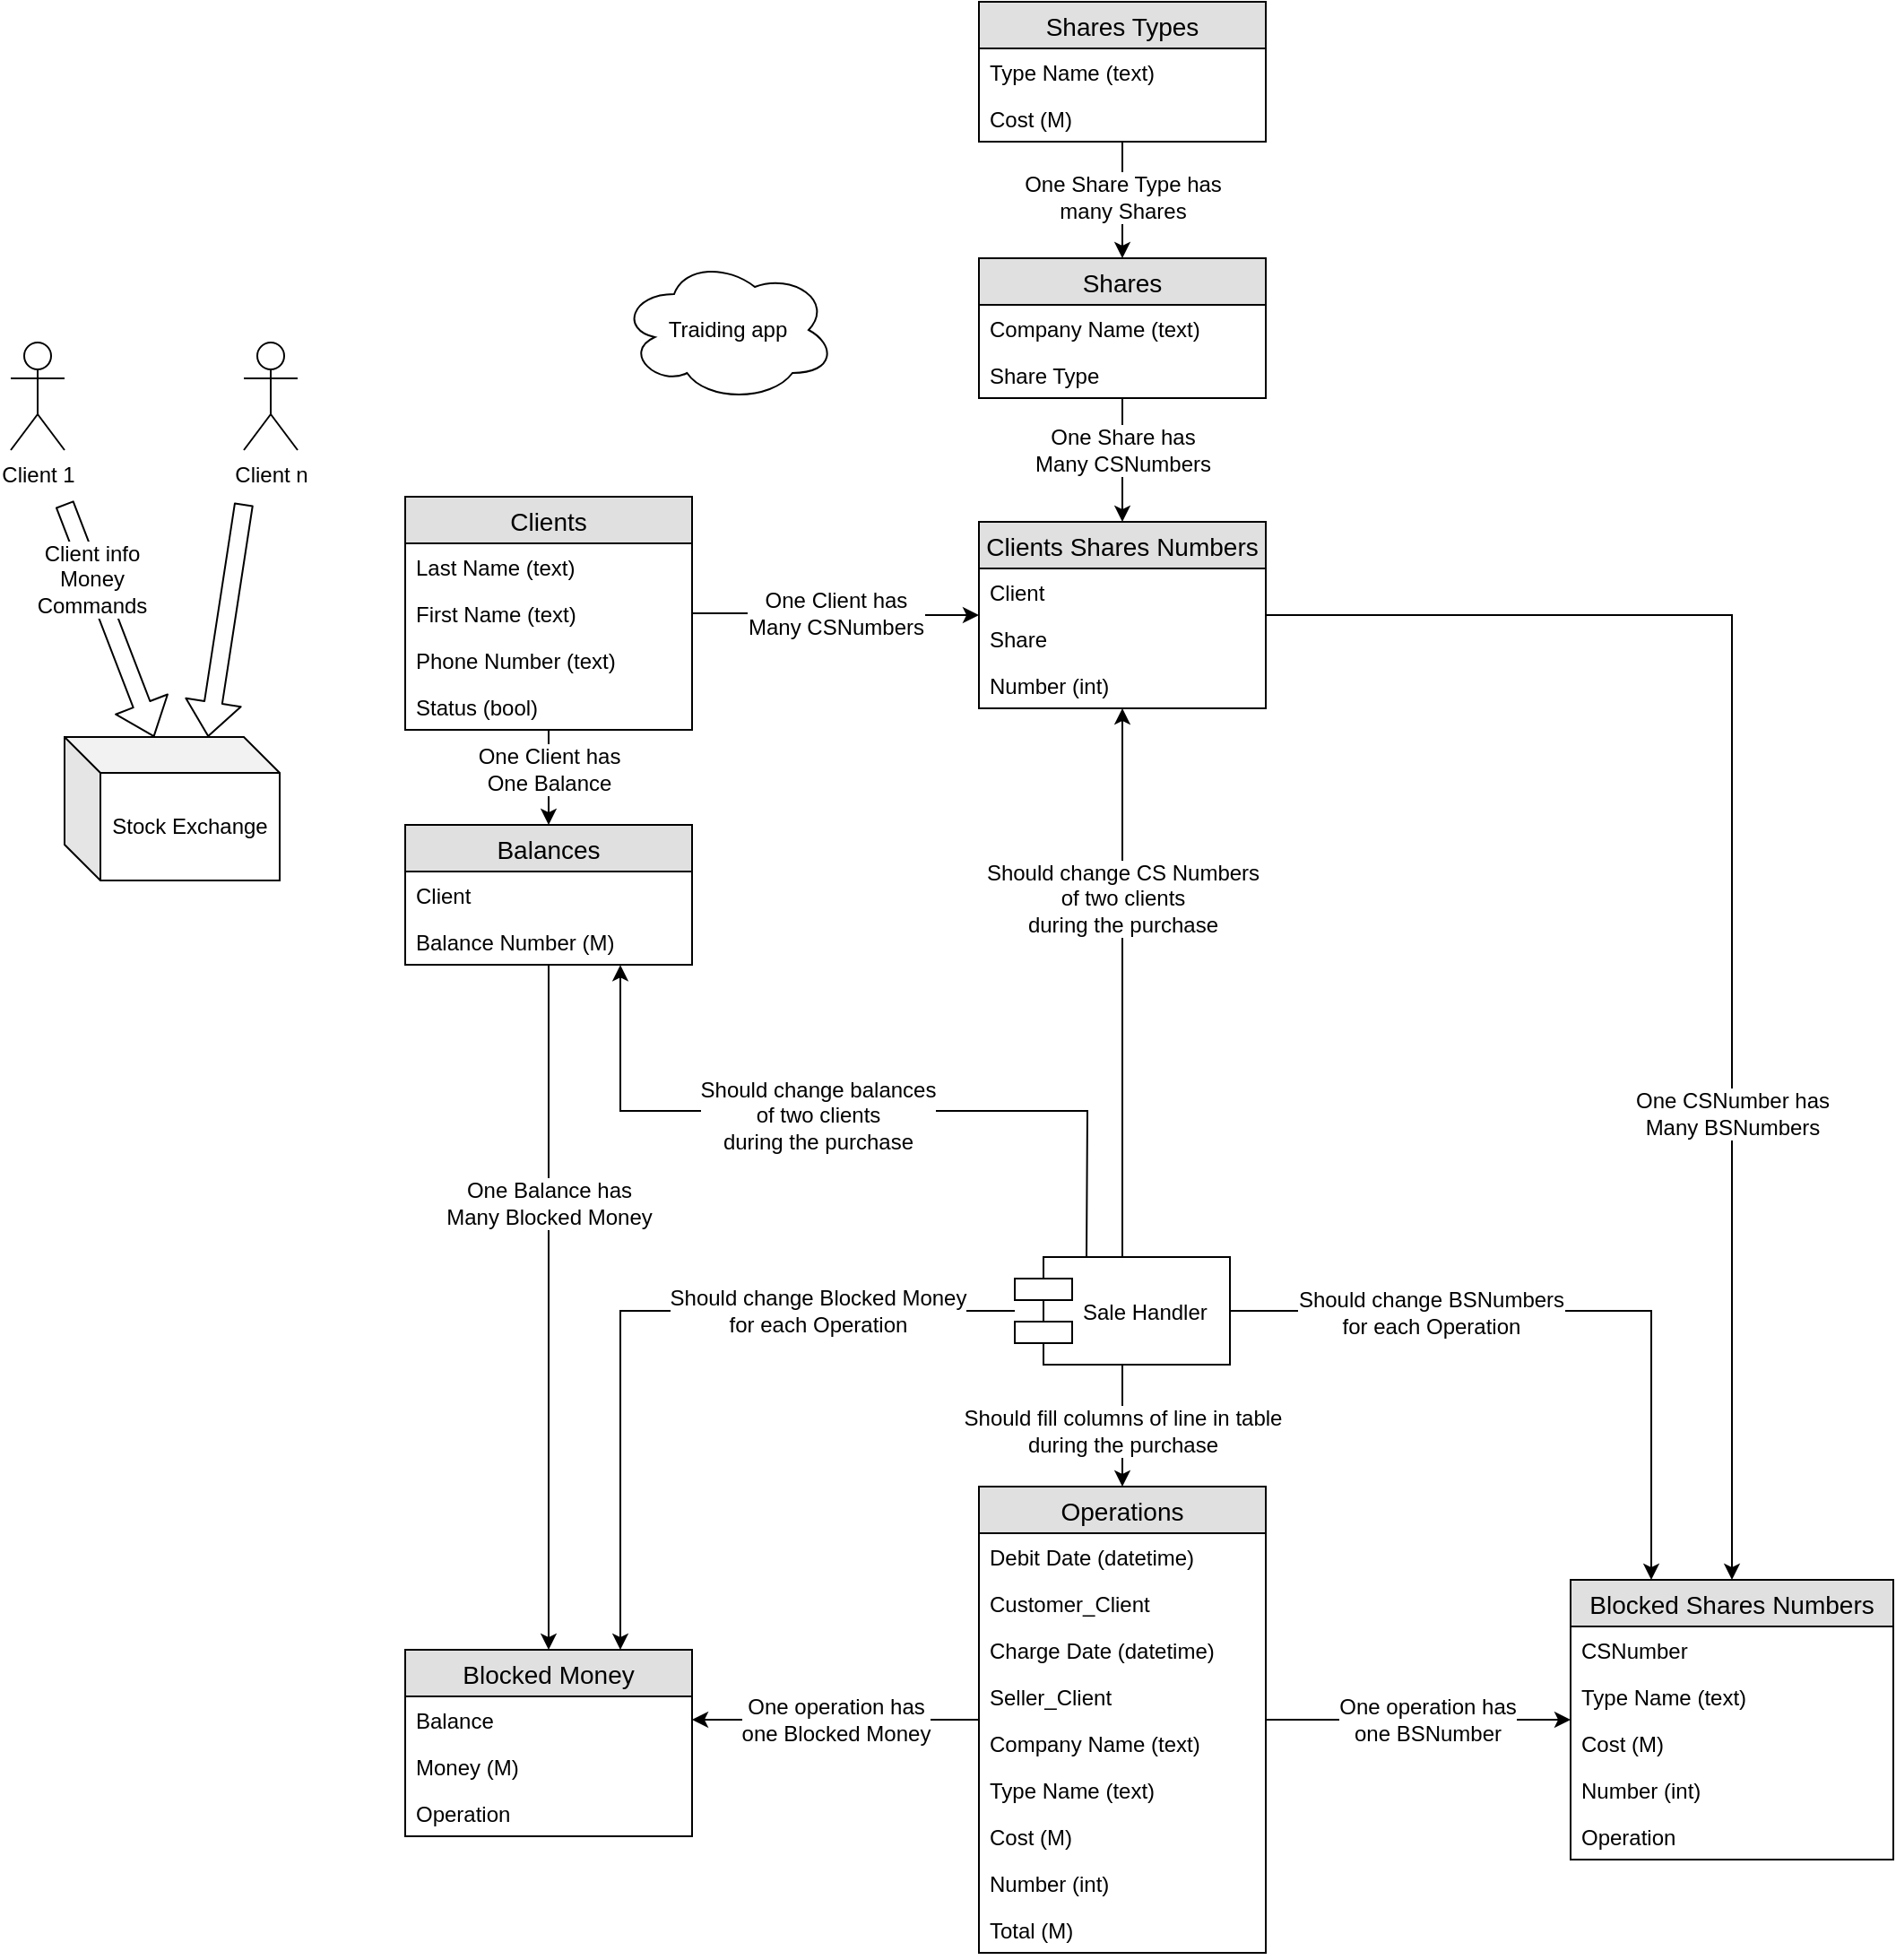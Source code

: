 <mxfile version="11.1.4" type="device"><diagram id="7F8-zEKt0B5sAVFYZIra" name="Страница 1"><mxGraphModel dx="985" dy="636" grid="1" gridSize="10" guides="1" tooltips="1" connect="1" arrows="1" fold="1" page="1" pageScale="1" pageWidth="827" pageHeight="1169" math="0" shadow="0"><root><mxCell id="0"/><mxCell id="1" parent="0"/><mxCell id="075Dc6EcmMVxBNMWxFbV-1" value="Stock Exchange" style="shape=cube;whiteSpace=wrap;html=1;boundedLbl=1;backgroundOutline=1;darkOpacity=0.05;darkOpacity2=0.1;" vertex="1" parent="1"><mxGeometry x="50" y="450" width="120" height="80" as="geometry"/></mxCell><mxCell id="075Dc6EcmMVxBNMWxFbV-2" value="&lt;div&gt;Client 1&lt;/div&gt;" style="shape=umlActor;verticalLabelPosition=bottom;labelBackgroundColor=#ffffff;verticalAlign=top;html=1;outlineConnect=0;" vertex="1" parent="1"><mxGeometry x="20" y="230" width="30" height="60" as="geometry"/></mxCell><mxCell id="075Dc6EcmMVxBNMWxFbV-3" value="Client n" style="shape=umlActor;verticalLabelPosition=bottom;labelBackgroundColor=#ffffff;verticalAlign=top;html=1;outlineConnect=0;" vertex="1" parent="1"><mxGeometry x="150" y="230" width="30" height="60" as="geometry"/></mxCell><mxCell id="075Dc6EcmMVxBNMWxFbV-4" value="" style="shape=flexArrow;endArrow=classic;html=1;entryX=0;entryY=0;entryDx=50;entryDy=0;entryPerimeter=0;" edge="1" parent="1" target="075Dc6EcmMVxBNMWxFbV-1"><mxGeometry width="50" height="50" relative="1" as="geometry"><mxPoint x="50" y="320" as="sourcePoint"/><mxPoint x="125" y="310" as="targetPoint"/></mxGeometry></mxCell><mxCell id="075Dc6EcmMVxBNMWxFbV-57" value="&lt;div&gt;Client info&lt;/div&gt;&lt;div&gt;Money&lt;/div&gt;&lt;div&gt;Commands&lt;br&gt;&lt;/div&gt;" style="text;html=1;resizable=0;points=[];align=center;verticalAlign=middle;labelBackgroundColor=#ffffff;" vertex="1" connectable="0" parent="075Dc6EcmMVxBNMWxFbV-4"><mxGeometry x="-0.36" y="-1" relative="1" as="geometry"><mxPoint as="offset"/></mxGeometry></mxCell><mxCell id="075Dc6EcmMVxBNMWxFbV-7" value="" style="shape=flexArrow;endArrow=classic;html=1;entryX=0.667;entryY=0;entryDx=0;entryDy=0;entryPerimeter=0;" edge="1" parent="1" target="075Dc6EcmMVxBNMWxFbV-1"><mxGeometry width="50" height="50" relative="1" as="geometry"><mxPoint x="150" y="320" as="sourcePoint"/><mxPoint x="250" y="360" as="targetPoint"/></mxGeometry></mxCell><mxCell id="075Dc6EcmMVxBNMWxFbV-9" value="&lt;div&gt;Traiding app&lt;/div&gt;" style="ellipse;shape=cloud;whiteSpace=wrap;html=1;" vertex="1" parent="1"><mxGeometry x="360" y="183" width="120" height="80" as="geometry"/></mxCell><mxCell id="075Dc6EcmMVxBNMWxFbV-19" style="edgeStyle=orthogonalEdgeStyle;rounded=0;orthogonalLoop=1;jettySize=auto;html=1;entryX=0.5;entryY=0;entryDx=0;entryDy=0;" edge="1" parent="1" source="075Dc6EcmMVxBNMWxFbV-10" target="075Dc6EcmMVxBNMWxFbV-15"><mxGeometry relative="1" as="geometry"/></mxCell><mxCell id="075Dc6EcmMVxBNMWxFbV-60" value="&lt;div&gt;One Client has &lt;br&gt;&lt;/div&gt;&lt;div&gt;One Balance&lt;/div&gt;" style="text;html=1;resizable=0;points=[];align=center;verticalAlign=middle;labelBackgroundColor=#ffffff;" vertex="1" connectable="0" parent="075Dc6EcmMVxBNMWxFbV-19"><mxGeometry x="-0.256" y="-1" relative="1" as="geometry"><mxPoint x="1" y="2" as="offset"/></mxGeometry></mxCell><mxCell id="075Dc6EcmMVxBNMWxFbV-25" style="edgeStyle=orthogonalEdgeStyle;rounded=0;orthogonalLoop=1;jettySize=auto;html=1;" edge="1" parent="1" source="075Dc6EcmMVxBNMWxFbV-10" target="075Dc6EcmMVxBNMWxFbV-20"><mxGeometry relative="1" as="geometry"/></mxCell><mxCell id="075Dc6EcmMVxBNMWxFbV-62" value="&lt;div&gt;One Client has &lt;br&gt;&lt;/div&gt;&lt;div&gt;Many CSNumbers&lt;/div&gt;" style="text;html=1;resizable=0;points=[];align=center;verticalAlign=middle;labelBackgroundColor=#ffffff;" vertex="1" connectable="0" parent="075Dc6EcmMVxBNMWxFbV-25"><mxGeometry x="-0.708" y="-1" relative="1" as="geometry"><mxPoint x="56.5" y="-1" as="offset"/></mxGeometry></mxCell><mxCell id="075Dc6EcmMVxBNMWxFbV-10" value="Clients" style="swimlane;fontStyle=0;childLayout=stackLayout;horizontal=1;startSize=26;fillColor=#e0e0e0;horizontalStack=0;resizeParent=1;resizeParentMax=0;resizeLast=0;collapsible=1;marginBottom=0;swimlaneFillColor=#ffffff;align=center;fontSize=14;" vertex="1" parent="1"><mxGeometry x="240" y="316" width="160" height="130" as="geometry"/></mxCell><mxCell id="075Dc6EcmMVxBNMWxFbV-11" value="Last Name (text)" style="text;strokeColor=none;fillColor=none;spacingLeft=4;spacingRight=4;overflow=hidden;rotatable=0;points=[[0,0.5],[1,0.5]];portConstraint=eastwest;fontSize=12;" vertex="1" parent="075Dc6EcmMVxBNMWxFbV-10"><mxGeometry y="26" width="160" height="26" as="geometry"/></mxCell><mxCell id="075Dc6EcmMVxBNMWxFbV-12" value="First Name (text)" style="text;strokeColor=none;fillColor=none;spacingLeft=4;spacingRight=4;overflow=hidden;rotatable=0;points=[[0,0.5],[1,0.5]];portConstraint=eastwest;fontSize=12;" vertex="1" parent="075Dc6EcmMVxBNMWxFbV-10"><mxGeometry y="52" width="160" height="26" as="geometry"/></mxCell><mxCell id="075Dc6EcmMVxBNMWxFbV-13" value="Phone Number (text)" style="text;strokeColor=none;fillColor=none;spacingLeft=4;spacingRight=4;overflow=hidden;rotatable=0;points=[[0,0.5],[1,0.5]];portConstraint=eastwest;fontSize=12;" vertex="1" parent="075Dc6EcmMVxBNMWxFbV-10"><mxGeometry y="78" width="160" height="26" as="geometry"/></mxCell><mxCell id="075Dc6EcmMVxBNMWxFbV-96" value="Status (bool)" style="text;strokeColor=none;fillColor=none;spacingLeft=4;spacingRight=4;overflow=hidden;rotatable=0;points=[[0,0.5],[1,0.5]];portConstraint=eastwest;fontSize=12;" vertex="1" parent="075Dc6EcmMVxBNMWxFbV-10"><mxGeometry y="104" width="160" height="26" as="geometry"/></mxCell><mxCell id="075Dc6EcmMVxBNMWxFbV-94" style="edgeStyle=orthogonalEdgeStyle;rounded=0;orthogonalLoop=1;jettySize=auto;html=1;entryX=0.5;entryY=0;entryDx=0;entryDy=0;" edge="1" parent="1" source="075Dc6EcmMVxBNMWxFbV-15" target="075Dc6EcmMVxBNMWxFbV-64"><mxGeometry relative="1" as="geometry"/></mxCell><mxCell id="075Dc6EcmMVxBNMWxFbV-95" value="&lt;div&gt;One Balance has&lt;/div&gt;&lt;div&gt;Many Blocked Money&lt;br&gt;&lt;/div&gt;" style="text;html=1;resizable=0;points=[];align=center;verticalAlign=middle;labelBackgroundColor=#ffffff;" vertex="1" connectable="0" parent="075Dc6EcmMVxBNMWxFbV-94"><mxGeometry x="-0.244" y="-1" relative="1" as="geometry"><mxPoint x="1" y="-12" as="offset"/></mxGeometry></mxCell><mxCell id="075Dc6EcmMVxBNMWxFbV-15" value="Balances" style="swimlane;fontStyle=0;childLayout=stackLayout;horizontal=1;startSize=26;fillColor=#e0e0e0;horizontalStack=0;resizeParent=1;resizeParentMax=0;resizeLast=0;collapsible=1;marginBottom=0;swimlaneFillColor=#ffffff;align=center;fontSize=14;" vertex="1" parent="1"><mxGeometry x="240" y="499" width="160" height="78" as="geometry"/></mxCell><mxCell id="075Dc6EcmMVxBNMWxFbV-16" value="Client" style="text;strokeColor=none;fillColor=none;spacingLeft=4;spacingRight=4;overflow=hidden;rotatable=0;points=[[0,0.5],[1,0.5]];portConstraint=eastwest;fontSize=12;" vertex="1" parent="075Dc6EcmMVxBNMWxFbV-15"><mxGeometry y="26" width="160" height="26" as="geometry"/></mxCell><mxCell id="075Dc6EcmMVxBNMWxFbV-17" value="Balance Number (M)" style="text;strokeColor=none;fillColor=none;spacingLeft=4;spacingRight=4;overflow=hidden;rotatable=0;points=[[0,0.5],[1,0.5]];portConstraint=eastwest;fontSize=12;" vertex="1" parent="075Dc6EcmMVxBNMWxFbV-15"><mxGeometry y="52" width="160" height="26" as="geometry"/></mxCell><mxCell id="075Dc6EcmMVxBNMWxFbV-87" style="edgeStyle=orthogonalEdgeStyle;rounded=0;orthogonalLoop=1;jettySize=auto;html=1;" edge="1" parent="1" source="075Dc6EcmMVxBNMWxFbV-20" target="075Dc6EcmMVxBNMWxFbV-75"><mxGeometry relative="1" as="geometry"/></mxCell><mxCell id="075Dc6EcmMVxBNMWxFbV-91" value="&lt;div&gt;One CSNumber has&lt;/div&gt;&lt;div&gt;Many BSNumbers&lt;/div&gt;" style="text;html=1;resizable=0;points=[];align=center;verticalAlign=middle;labelBackgroundColor=#ffffff;" vertex="1" connectable="0" parent="075Dc6EcmMVxBNMWxFbV-87"><mxGeometry x="-0.078" y="1" relative="1" as="geometry"><mxPoint x="-1" y="169.5" as="offset"/></mxGeometry></mxCell><mxCell id="075Dc6EcmMVxBNMWxFbV-20" value="Clients Shares Numbers" style="swimlane;fontStyle=0;childLayout=stackLayout;horizontal=1;startSize=26;fillColor=#e0e0e0;horizontalStack=0;resizeParent=1;resizeParentMax=0;resizeLast=0;collapsible=1;marginBottom=0;swimlaneFillColor=#ffffff;align=center;fontSize=14;" vertex="1" parent="1"><mxGeometry x="560" y="330" width="160" height="104" as="geometry"/></mxCell><mxCell id="075Dc6EcmMVxBNMWxFbV-21" value="Client" style="text;strokeColor=none;fillColor=none;spacingLeft=4;spacingRight=4;overflow=hidden;rotatable=0;points=[[0,0.5],[1,0.5]];portConstraint=eastwest;fontSize=12;" vertex="1" parent="075Dc6EcmMVxBNMWxFbV-20"><mxGeometry y="26" width="160" height="26" as="geometry"/></mxCell><mxCell id="075Dc6EcmMVxBNMWxFbV-22" value="Share" style="text;strokeColor=none;fillColor=none;spacingLeft=4;spacingRight=4;overflow=hidden;rotatable=0;points=[[0,0.5],[1,0.5]];portConstraint=eastwest;fontSize=12;" vertex="1" parent="075Dc6EcmMVxBNMWxFbV-20"><mxGeometry y="52" width="160" height="26" as="geometry"/></mxCell><mxCell id="075Dc6EcmMVxBNMWxFbV-23" value="Number (int)" style="text;strokeColor=none;fillColor=none;spacingLeft=4;spacingRight=4;overflow=hidden;rotatable=0;points=[[0,0.5],[1,0.5]];portConstraint=eastwest;fontSize=12;" vertex="1" parent="075Dc6EcmMVxBNMWxFbV-20"><mxGeometry y="78" width="160" height="26" as="geometry"/></mxCell><mxCell id="075Dc6EcmMVxBNMWxFbV-35" style="edgeStyle=orthogonalEdgeStyle;rounded=0;orthogonalLoop=1;jettySize=auto;html=1;" edge="1" parent="1" source="075Dc6EcmMVxBNMWxFbV-26" target="075Dc6EcmMVxBNMWxFbV-20"><mxGeometry relative="1" as="geometry"/></mxCell><mxCell id="075Dc6EcmMVxBNMWxFbV-63" value="&lt;div&gt;One Share has &lt;br&gt;&lt;/div&gt;&lt;div&gt;Many CSNumbers&lt;br&gt;&lt;/div&gt;" style="text;html=1;resizable=0;points=[];align=center;verticalAlign=middle;labelBackgroundColor=#ffffff;" vertex="1" connectable="0" parent="075Dc6EcmMVxBNMWxFbV-35"><mxGeometry x="0.286" y="-1" relative="1" as="geometry"><mxPoint x="1" y="-16" as="offset"/></mxGeometry></mxCell><mxCell id="075Dc6EcmMVxBNMWxFbV-26" value="Shares" style="swimlane;fontStyle=0;childLayout=stackLayout;horizontal=1;startSize=26;fillColor=#e0e0e0;horizontalStack=0;resizeParent=1;resizeParentMax=0;resizeLast=0;collapsible=1;marginBottom=0;swimlaneFillColor=#ffffff;align=center;fontSize=14;" vertex="1" parent="1"><mxGeometry x="560" y="183" width="160" height="78" as="geometry"/></mxCell><mxCell id="075Dc6EcmMVxBNMWxFbV-27" value="Company Name (text)" style="text;strokeColor=none;fillColor=none;spacingLeft=4;spacingRight=4;overflow=hidden;rotatable=0;points=[[0,0.5],[1,0.5]];portConstraint=eastwest;fontSize=12;" vertex="1" parent="075Dc6EcmMVxBNMWxFbV-26"><mxGeometry y="26" width="160" height="26" as="geometry"/></mxCell><mxCell id="075Dc6EcmMVxBNMWxFbV-28" value="Share Type" style="text;strokeColor=none;fillColor=none;spacingLeft=4;spacingRight=4;overflow=hidden;rotatable=0;points=[[0,0.5],[1,0.5]];portConstraint=eastwest;fontSize=12;" vertex="1" parent="075Dc6EcmMVxBNMWxFbV-26"><mxGeometry y="52" width="160" height="26" as="geometry"/></mxCell><mxCell id="075Dc6EcmMVxBNMWxFbV-34" style="edgeStyle=orthogonalEdgeStyle;rounded=0;orthogonalLoop=1;jettySize=auto;html=1;" edge="1" parent="1" source="075Dc6EcmMVxBNMWxFbV-30" target="075Dc6EcmMVxBNMWxFbV-26"><mxGeometry relative="1" as="geometry"/></mxCell><mxCell id="075Dc6EcmMVxBNMWxFbV-58" value="&lt;div&gt;One Share Type has &lt;br&gt;&lt;/div&gt;&lt;div&gt;many Shares&lt;/div&gt;" style="text;html=1;resizable=0;points=[];align=center;verticalAlign=middle;labelBackgroundColor=#ffffff;" vertex="1" connectable="0" parent="075Dc6EcmMVxBNMWxFbV-34"><mxGeometry x="0.306" y="-2" relative="1" as="geometry"><mxPoint x="2" y="-11.5" as="offset"/></mxGeometry></mxCell><mxCell id="075Dc6EcmMVxBNMWxFbV-30" value="Shares Types" style="swimlane;fontStyle=0;childLayout=stackLayout;horizontal=1;startSize=26;fillColor=#e0e0e0;horizontalStack=0;resizeParent=1;resizeParentMax=0;resizeLast=0;collapsible=1;marginBottom=0;swimlaneFillColor=#ffffff;align=center;fontSize=14;" vertex="1" parent="1"><mxGeometry x="560" y="40" width="160" height="78" as="geometry"/></mxCell><mxCell id="075Dc6EcmMVxBNMWxFbV-31" value="Type Name (text)" style="text;strokeColor=none;fillColor=none;spacingLeft=4;spacingRight=4;overflow=hidden;rotatable=0;points=[[0,0.5],[1,0.5]];portConstraint=eastwest;fontSize=12;" vertex="1" parent="075Dc6EcmMVxBNMWxFbV-30"><mxGeometry y="26" width="160" height="26" as="geometry"/></mxCell><mxCell id="075Dc6EcmMVxBNMWxFbV-32" value="Cost (M)" style="text;strokeColor=none;fillColor=none;spacingLeft=4;spacingRight=4;overflow=hidden;rotatable=0;points=[[0,0.5],[1,0.5]];portConstraint=eastwest;fontSize=12;" vertex="1" parent="075Dc6EcmMVxBNMWxFbV-30"><mxGeometry y="52" width="160" height="26" as="geometry"/></mxCell><mxCell id="075Dc6EcmMVxBNMWxFbV-37" style="edgeStyle=orthogonalEdgeStyle;rounded=0;orthogonalLoop=1;jettySize=auto;html=1;entryX=0.75;entryY=1.006;entryDx=0;entryDy=0;entryPerimeter=0;" edge="1" parent="1" target="075Dc6EcmMVxBNMWxFbV-17"><mxGeometry relative="1" as="geometry"><mxPoint x="620" y="740" as="sourcePoint"/></mxGeometry></mxCell><mxCell id="075Dc6EcmMVxBNMWxFbV-59" value="&lt;div&gt;Should change balances &lt;br&gt;&lt;/div&gt;&lt;div&gt;of two clients&lt;br&gt;&lt;/div&gt;&lt;div&gt;during the purchase&lt;br&gt;&lt;/div&gt;" style="text;html=1;resizable=0;points=[];align=center;verticalAlign=middle;labelBackgroundColor=#ffffff;" vertex="1" connectable="0" parent="075Dc6EcmMVxBNMWxFbV-37"><mxGeometry x="0.156" y="-1" relative="1" as="geometry"><mxPoint x="12.5" y="3" as="offset"/></mxGeometry></mxCell><mxCell id="075Dc6EcmMVxBNMWxFbV-38" style="edgeStyle=orthogonalEdgeStyle;rounded=0;orthogonalLoop=1;jettySize=auto;html=1;" edge="1" parent="1" source="075Dc6EcmMVxBNMWxFbV-36" target="075Dc6EcmMVxBNMWxFbV-20"><mxGeometry relative="1" as="geometry"/></mxCell><mxCell id="075Dc6EcmMVxBNMWxFbV-90" value="&lt;div&gt;Should change CS Numbers &lt;br&gt;&lt;/div&gt;&lt;div&gt;of two clients&lt;br&gt;&lt;/div&gt;&lt;div&gt;during the purchase&lt;br&gt;&lt;/div&gt;" style="text;html=1;resizable=0;points=[];align=center;verticalAlign=middle;labelBackgroundColor=#ffffff;" vertex="1" connectable="0" parent="075Dc6EcmMVxBNMWxFbV-38"><mxGeometry x="0.789" y="-1" relative="1" as="geometry"><mxPoint x="-1" y="73.5" as="offset"/></mxGeometry></mxCell><mxCell id="075Dc6EcmMVxBNMWxFbV-43" style="edgeStyle=orthogonalEdgeStyle;rounded=0;orthogonalLoop=1;jettySize=auto;html=1;" edge="1" parent="1" source="075Dc6EcmMVxBNMWxFbV-36" target="075Dc6EcmMVxBNMWxFbV-39"><mxGeometry relative="1" as="geometry"/></mxCell><mxCell id="075Dc6EcmMVxBNMWxFbV-56" value="&lt;div&gt;Should fill columns of line in table &lt;br&gt;&lt;/div&gt;&lt;div&gt;during the purchase&lt;/div&gt;" style="text;html=1;resizable=0;points=[];align=center;verticalAlign=middle;labelBackgroundColor=#ffffff;" vertex="1" connectable="0" parent="075Dc6EcmMVxBNMWxFbV-43"><mxGeometry x="-0.197" y="-1" relative="1" as="geometry"><mxPoint x="1" y="9" as="offset"/></mxGeometry></mxCell><mxCell id="075Dc6EcmMVxBNMWxFbV-71" style="edgeStyle=orthogonalEdgeStyle;rounded=0;orthogonalLoop=1;jettySize=auto;html=1;entryX=0.75;entryY=0;entryDx=0;entryDy=0;" edge="1" parent="1" source="075Dc6EcmMVxBNMWxFbV-36" target="075Dc6EcmMVxBNMWxFbV-64"><mxGeometry relative="1" as="geometry"><mxPoint x="380" y="929" as="targetPoint"/></mxGeometry></mxCell><mxCell id="075Dc6EcmMVxBNMWxFbV-73" value="&lt;div&gt;Should change Blocked Money&lt;/div&gt;&lt;div&gt;for each Operation&lt;br&gt;&lt;/div&gt;" style="text;html=1;resizable=0;points=[];align=center;verticalAlign=middle;labelBackgroundColor=#ffffff;" vertex="1" connectable="0" parent="075Dc6EcmMVxBNMWxFbV-71"><mxGeometry x="-0.299" y="1" relative="1" as="geometry"><mxPoint x="33.5" y="-1" as="offset"/></mxGeometry></mxCell><mxCell id="075Dc6EcmMVxBNMWxFbV-88" style="edgeStyle=orthogonalEdgeStyle;rounded=0;orthogonalLoop=1;jettySize=auto;html=1;entryX=0.25;entryY=0;entryDx=0;entryDy=0;" edge="1" parent="1" source="075Dc6EcmMVxBNMWxFbV-36" target="075Dc6EcmMVxBNMWxFbV-75"><mxGeometry relative="1" as="geometry"/></mxCell><mxCell id="075Dc6EcmMVxBNMWxFbV-89" value="&lt;div&gt;Should change BSNumbers&lt;br&gt;&lt;/div&gt;&lt;div&gt;for each Operation&lt;br&gt;&lt;/div&gt;" style="text;html=1;resizable=0;points=[];align=center;verticalAlign=middle;labelBackgroundColor=#ffffff;" vertex="1" connectable="0" parent="075Dc6EcmMVxBNMWxFbV-88"><mxGeometry x="-0.334" y="1" relative="1" as="geometry"><mxPoint x="-16.5" y="1.5" as="offset"/></mxGeometry></mxCell><mxCell id="075Dc6EcmMVxBNMWxFbV-36" value="Sale Handler" style="shape=component;align=left;spacingLeft=36;" vertex="1" parent="1"><mxGeometry x="580" y="740" width="120" height="60" as="geometry"/></mxCell><mxCell id="075Dc6EcmMVxBNMWxFbV-70" style="edgeStyle=orthogonalEdgeStyle;rounded=0;orthogonalLoop=1;jettySize=auto;html=1;entryX=1;entryY=0.5;entryDx=0;entryDy=0;" edge="1" parent="1" source="075Dc6EcmMVxBNMWxFbV-39" target="075Dc6EcmMVxBNMWxFbV-65"><mxGeometry relative="1" as="geometry"/></mxCell><mxCell id="075Dc6EcmMVxBNMWxFbV-92" value="&lt;div&gt;One operation has&lt;/div&gt;&lt;div&gt;one Blocked Money&lt;br&gt;&lt;/div&gt;" style="text;html=1;resizable=0;points=[];align=center;verticalAlign=middle;labelBackgroundColor=#ffffff;" vertex="1" connectable="0" parent="075Dc6EcmMVxBNMWxFbV-70"><mxGeometry x="0.229" relative="1" as="geometry"><mxPoint x="18.5" as="offset"/></mxGeometry></mxCell><mxCell id="075Dc6EcmMVxBNMWxFbV-86" style="edgeStyle=orthogonalEdgeStyle;rounded=0;orthogonalLoop=1;jettySize=auto;html=1;" edge="1" parent="1" source="075Dc6EcmMVxBNMWxFbV-39" target="075Dc6EcmMVxBNMWxFbV-75"><mxGeometry relative="1" as="geometry"/></mxCell><mxCell id="075Dc6EcmMVxBNMWxFbV-93" value="&lt;div&gt;One operation has&lt;/div&gt;&lt;div&gt;one BSNumber&lt;br&gt;&lt;/div&gt;" style="text;html=1;resizable=0;points=[];align=center;verticalAlign=middle;labelBackgroundColor=#ffffff;" vertex="1" connectable="0" parent="075Dc6EcmMVxBNMWxFbV-86"><mxGeometry x="-0.294" y="-2" relative="1" as="geometry"><mxPoint x="30" y="-2" as="offset"/></mxGeometry></mxCell><mxCell id="075Dc6EcmMVxBNMWxFbV-39" value="Operations" style="swimlane;fontStyle=0;childLayout=stackLayout;horizontal=1;startSize=26;fillColor=#e0e0e0;horizontalStack=0;resizeParent=1;resizeParentMax=0;resizeLast=0;collapsible=1;marginBottom=0;swimlaneFillColor=#ffffff;align=center;fontSize=14;" vertex="1" parent="1"><mxGeometry x="560" y="868" width="160" height="260" as="geometry"/></mxCell><mxCell id="075Dc6EcmMVxBNMWxFbV-40" value="Debit Date (datetime)" style="text;strokeColor=none;fillColor=none;spacingLeft=4;spacingRight=4;overflow=hidden;rotatable=0;points=[[0,0.5],[1,0.5]];portConstraint=eastwest;fontSize=12;" vertex="1" parent="075Dc6EcmMVxBNMWxFbV-39"><mxGeometry y="26" width="160" height="26" as="geometry"/></mxCell><mxCell id="075Dc6EcmMVxBNMWxFbV-41" value="Customer_Client" style="text;strokeColor=none;fillColor=none;spacingLeft=4;spacingRight=4;overflow=hidden;rotatable=0;points=[[0,0.5],[1,0.5]];portConstraint=eastwest;fontSize=12;" vertex="1" parent="075Dc6EcmMVxBNMWxFbV-39"><mxGeometry y="52" width="160" height="26" as="geometry"/></mxCell><mxCell id="075Dc6EcmMVxBNMWxFbV-42" value="Charge Date (datetime)" style="text;strokeColor=none;fillColor=none;spacingLeft=4;spacingRight=4;overflow=hidden;rotatable=0;points=[[0,0.5],[1,0.5]];portConstraint=eastwest;fontSize=12;" vertex="1" parent="075Dc6EcmMVxBNMWxFbV-39"><mxGeometry y="78" width="160" height="26" as="geometry"/></mxCell><mxCell id="075Dc6EcmMVxBNMWxFbV-50" value="Seller_Client" style="text;strokeColor=none;fillColor=none;spacingLeft=4;spacingRight=4;overflow=hidden;rotatable=0;points=[[0,0.5],[1,0.5]];portConstraint=eastwest;fontSize=12;" vertex="1" parent="075Dc6EcmMVxBNMWxFbV-39"><mxGeometry y="104" width="160" height="26" as="geometry"/></mxCell><mxCell id="075Dc6EcmMVxBNMWxFbV-51" value="Company Name (text)" style="text;strokeColor=none;fillColor=none;spacingLeft=4;spacingRight=4;overflow=hidden;rotatable=0;points=[[0,0.5],[1,0.5]];portConstraint=eastwest;fontSize=12;" vertex="1" parent="075Dc6EcmMVxBNMWxFbV-39"><mxGeometry y="130" width="160" height="26" as="geometry"/></mxCell><mxCell id="075Dc6EcmMVxBNMWxFbV-52" value="Type Name (text)" style="text;strokeColor=none;fillColor=none;spacingLeft=4;spacingRight=4;overflow=hidden;rotatable=0;points=[[0,0.5],[1,0.5]];portConstraint=eastwest;fontSize=12;" vertex="1" parent="075Dc6EcmMVxBNMWxFbV-39"><mxGeometry y="156" width="160" height="26" as="geometry"/></mxCell><mxCell id="075Dc6EcmMVxBNMWxFbV-53" value="Cost (M)" style="text;strokeColor=none;fillColor=none;spacingLeft=4;spacingRight=4;overflow=hidden;rotatable=0;points=[[0,0.5],[1,0.5]];portConstraint=eastwest;fontSize=12;" vertex="1" parent="075Dc6EcmMVxBNMWxFbV-39"><mxGeometry y="182" width="160" height="26" as="geometry"/></mxCell><mxCell id="075Dc6EcmMVxBNMWxFbV-54" value="Number (int)" style="text;strokeColor=none;fillColor=none;spacingLeft=4;spacingRight=4;overflow=hidden;rotatable=0;points=[[0,0.5],[1,0.5]];portConstraint=eastwest;fontSize=12;" vertex="1" parent="075Dc6EcmMVxBNMWxFbV-39"><mxGeometry y="208" width="160" height="26" as="geometry"/></mxCell><mxCell id="075Dc6EcmMVxBNMWxFbV-55" value="Total (M)" style="text;strokeColor=none;fillColor=none;spacingLeft=4;spacingRight=4;overflow=hidden;rotatable=0;points=[[0,0.5],[1,0.5]];portConstraint=eastwest;fontSize=12;" vertex="1" parent="075Dc6EcmMVxBNMWxFbV-39"><mxGeometry y="234" width="160" height="26" as="geometry"/></mxCell><mxCell id="075Dc6EcmMVxBNMWxFbV-64" value="Blocked Money" style="swimlane;fontStyle=0;childLayout=stackLayout;horizontal=1;startSize=26;fillColor=#e0e0e0;horizontalStack=0;resizeParent=1;resizeParentMax=0;resizeLast=0;collapsible=1;marginBottom=0;swimlaneFillColor=#ffffff;align=center;fontSize=14;" vertex="1" parent="1"><mxGeometry x="240" y="959" width="160" height="104" as="geometry"/></mxCell><mxCell id="075Dc6EcmMVxBNMWxFbV-65" value="Balance" style="text;strokeColor=none;fillColor=none;spacingLeft=4;spacingRight=4;overflow=hidden;rotatable=0;points=[[0,0.5],[1,0.5]];portConstraint=eastwest;fontSize=12;" vertex="1" parent="075Dc6EcmMVxBNMWxFbV-64"><mxGeometry y="26" width="160" height="26" as="geometry"/></mxCell><mxCell id="075Dc6EcmMVxBNMWxFbV-66" value="Money (M)" style="text;strokeColor=none;fillColor=none;spacingLeft=4;spacingRight=4;overflow=hidden;rotatable=0;points=[[0,0.5],[1,0.5]];portConstraint=eastwest;fontSize=12;" vertex="1" parent="075Dc6EcmMVxBNMWxFbV-64"><mxGeometry y="52" width="160" height="26" as="geometry"/></mxCell><mxCell id="075Dc6EcmMVxBNMWxFbV-74" value="Operation" style="text;strokeColor=none;fillColor=none;spacingLeft=4;spacingRight=4;overflow=hidden;rotatable=0;points=[[0,0.5],[1,0.5]];portConstraint=eastwest;fontSize=12;" vertex="1" parent="075Dc6EcmMVxBNMWxFbV-64"><mxGeometry y="78" width="160" height="26" as="geometry"/></mxCell><mxCell id="075Dc6EcmMVxBNMWxFbV-75" value="Blocked Shares Numbers" style="swimlane;fontStyle=0;childLayout=stackLayout;horizontal=1;startSize=26;fillColor=#e0e0e0;horizontalStack=0;resizeParent=1;resizeParentMax=0;resizeLast=0;collapsible=1;marginBottom=0;swimlaneFillColor=#ffffff;align=center;fontSize=14;" vertex="1" parent="1"><mxGeometry x="890" y="920" width="180" height="156" as="geometry"/></mxCell><mxCell id="075Dc6EcmMVxBNMWxFbV-76" value="CSNumber" style="text;strokeColor=none;fillColor=none;spacingLeft=4;spacingRight=4;overflow=hidden;rotatable=0;points=[[0,0.5],[1,0.5]];portConstraint=eastwest;fontSize=12;" vertex="1" parent="075Dc6EcmMVxBNMWxFbV-75"><mxGeometry y="26" width="180" height="26" as="geometry"/></mxCell><mxCell id="075Dc6EcmMVxBNMWxFbV-79" value="Type Name (text)" style="text;strokeColor=none;fillColor=none;spacingLeft=4;spacingRight=4;overflow=hidden;rotatable=0;points=[[0,0.5],[1,0.5]];portConstraint=eastwest;fontSize=12;" vertex="1" parent="075Dc6EcmMVxBNMWxFbV-75"><mxGeometry y="52" width="180" height="26" as="geometry"/></mxCell><mxCell id="075Dc6EcmMVxBNMWxFbV-80" value="Cost (M)" style="text;strokeColor=none;fillColor=none;spacingLeft=4;spacingRight=4;overflow=hidden;rotatable=0;points=[[0,0.5],[1,0.5]];portConstraint=eastwest;fontSize=12;" vertex="1" parent="075Dc6EcmMVxBNMWxFbV-75"><mxGeometry y="78" width="180" height="26" as="geometry"/></mxCell><mxCell id="075Dc6EcmMVxBNMWxFbV-78" value="Number (int)" style="text;strokeColor=none;fillColor=none;spacingLeft=4;spacingRight=4;overflow=hidden;rotatable=0;points=[[0,0.5],[1,0.5]];portConstraint=eastwest;fontSize=12;" vertex="1" parent="075Dc6EcmMVxBNMWxFbV-75"><mxGeometry y="104" width="180" height="26" as="geometry"/></mxCell><mxCell id="075Dc6EcmMVxBNMWxFbV-85" value="Operation" style="text;strokeColor=none;fillColor=none;spacingLeft=4;spacingRight=4;overflow=hidden;rotatable=0;points=[[0,0.5],[1,0.5]];portConstraint=eastwest;fontSize=12;" vertex="1" parent="075Dc6EcmMVxBNMWxFbV-75"><mxGeometry y="130" width="180" height="26" as="geometry"/></mxCell></root></mxGraphModel></diagram></mxfile>